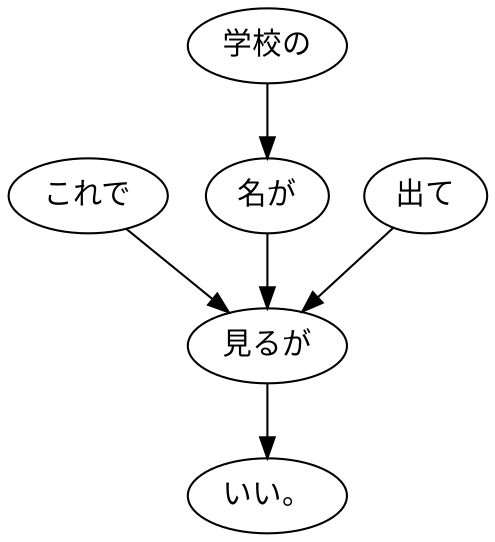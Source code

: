 digraph graph7324 {
	node0 [label="これで"];
	node1 [label="学校の"];
	node2 [label="名が"];
	node3 [label="出て"];
	node4 [label="見るが"];
	node5 [label="いい。"];
	node0 -> node4;
	node1 -> node2;
	node2 -> node4;
	node3 -> node4;
	node4 -> node5;
}
